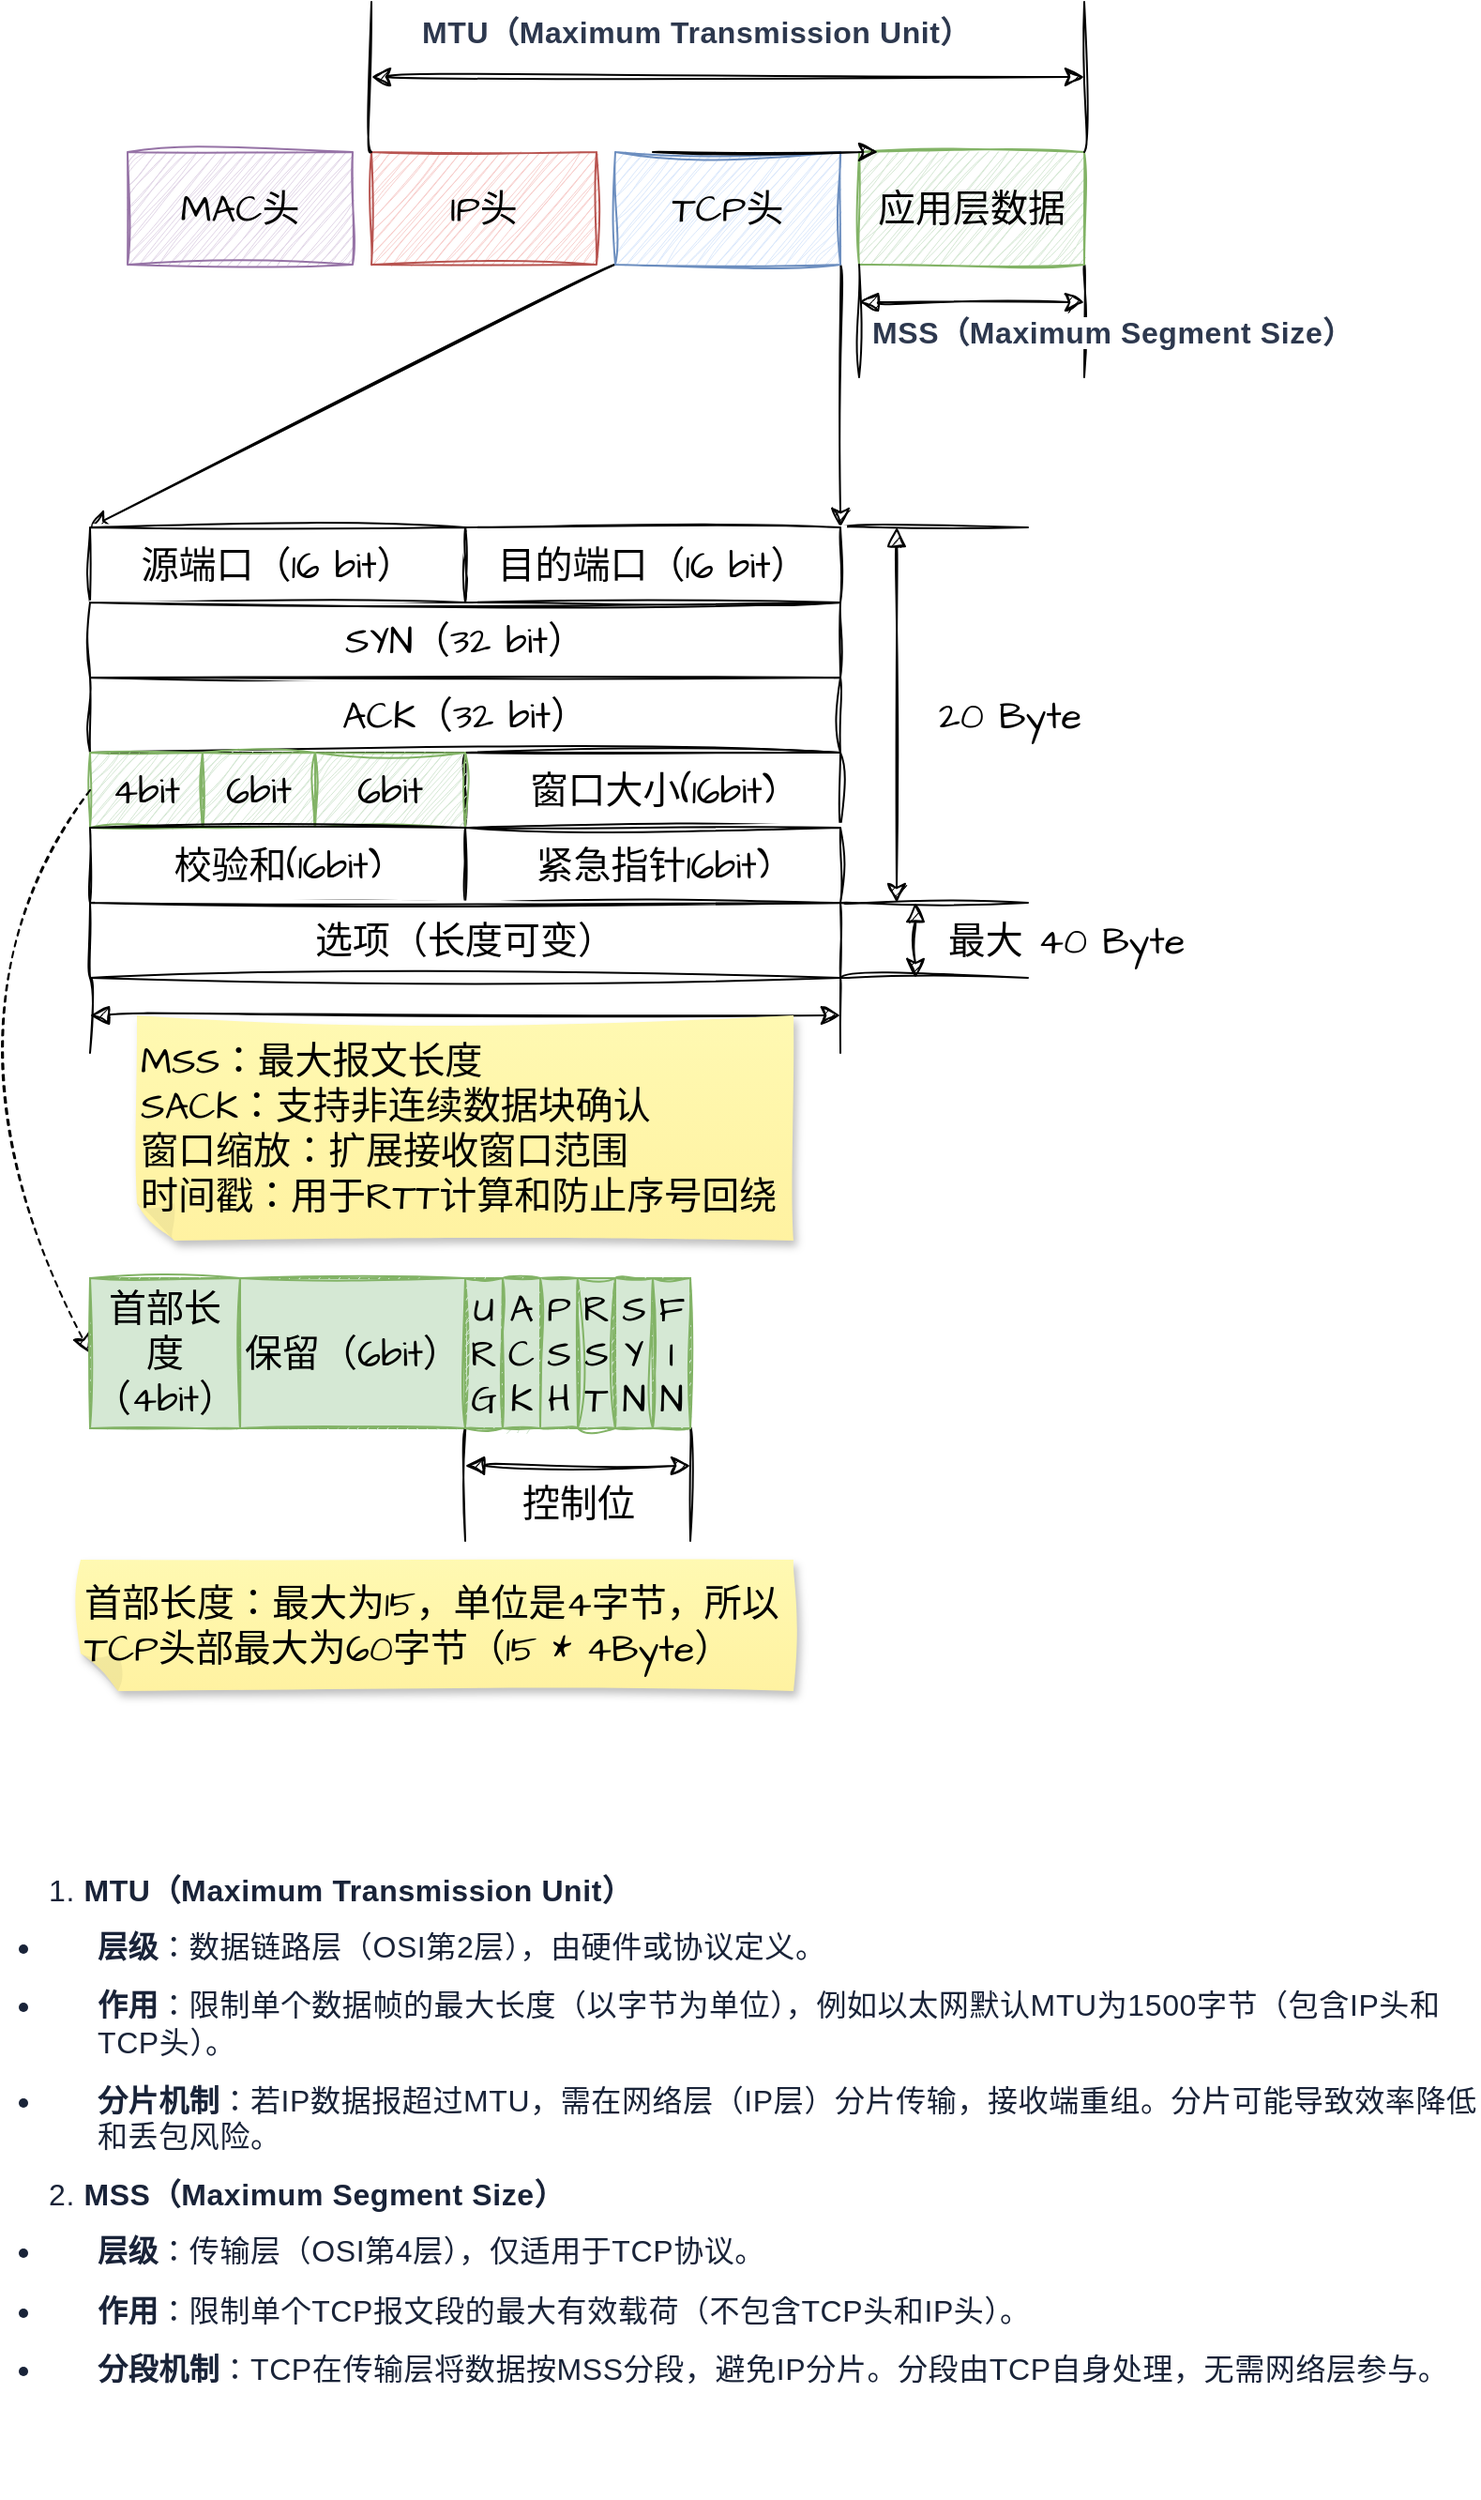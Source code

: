 <mxfile version="26.2.15" pages="3">
  <diagram name="TCP" id="4TqutR9kN0xEOKNRt9UP">
    <mxGraphModel dx="932" dy="539" grid="1" gridSize="10" guides="1" tooltips="1" connect="1" arrows="1" fold="1" page="1" pageScale="1" pageWidth="827" pageHeight="1169" math="1" shadow="0" adaptiveColors="none">
      <root>
        <mxCell id="0" />
        <mxCell id="1" parent="0" />
        <mxCell id="84evJgnpFXOQ0hdBzWu8-26" style="edgeStyle=none;curved=1;rounded=0;sketch=1;hachureGap=4;jiggle=2;curveFitting=1;orthogonalLoop=1;jettySize=auto;html=1;exitX=0;exitY=1;exitDx=0;exitDy=0;entryX=0;entryY=0;entryDx=0;entryDy=0;fontFamily=Architects Daughter;fontSource=https%3A%2F%2Ffonts.googleapis.com%2Fcss%3Ffamily%3DArchitects%2BDaughter;fontSize=12;startSize=8;endSize=8;" edge="1" parent="1" source="SN9uG7vAtp5vsoG-d6Sv-2" target="84evJgnpFXOQ0hdBzWu8-1">
          <mxGeometry relative="1" as="geometry" />
        </mxCell>
        <mxCell id="84evJgnpFXOQ0hdBzWu8-27" style="edgeStyle=none;curved=1;rounded=0;sketch=1;hachureGap=4;jiggle=2;curveFitting=1;orthogonalLoop=1;jettySize=auto;html=1;exitX=1;exitY=1;exitDx=0;exitDy=0;entryX=1;entryY=0;entryDx=0;entryDy=0;fontFamily=Architects Daughter;fontSource=https%3A%2F%2Ffonts.googleapis.com%2Fcss%3Ffamily%3DArchitects%2BDaughter;fontSize=12;startSize=8;endSize=8;" edge="1" parent="1" source="SN9uG7vAtp5vsoG-d6Sv-2" target="84evJgnpFXOQ0hdBzWu8-2">
          <mxGeometry relative="1" as="geometry" />
        </mxCell>
        <mxCell id="SN9uG7vAtp5vsoG-d6Sv-19" value="&lt;ol start=&quot;1&quot; class=&quot;qk-md-ol&quot; style=&quot;margin: 0px; padding: 0px; list-style: auto; padding-inline-start: var(--list-padding-inline-start,0); color: rgb(25, 35, 56); font-family: arial, sans-serif; font-size: 16px; font-style: normal; font-variant-ligatures: normal; font-variant-caps: normal; font-weight: 400; letter-spacing: 0.3px; orphans: 2; text-align: start; text-indent: 0px; text-transform: none; widows: 2; word-spacing: 0px; -webkit-text-stroke-width: 0px; white-space: normal; background-color: rgb(255, 255, 255); text-decoration-thickness: initial; text-decoration-style: initial; text-decoration-color: initial;&quot;&gt;&lt;li class=&quot;qk-md-li complete&quot; style=&quot;margin-top: 0px; margin-right: ; margin-bottom: 12px; margin-left: ; padding: 0px 0px 0px 6px; position: relative; list-style-position: inside; letter-spacing: 0.3px; color: var(--color-li-default); font-weight: 400; animation: auto ease 0s 1 normal none running none;&quot;&gt;&lt;strong class=&quot;qk-md-strong complete&quot; style=&quot;margin: 0px; padding: 0px; font-style: normal; font-weight: var(--base-text-weight-semibold,700); animation: auto ease 0s 1 normal none running none; opacity: 1;&quot;&gt;&lt;span class=&quot;qk-md-text complete&quot; style=&quot;margin: 0px; padding: 0px; animation: auto ease 0s 1 normal none running none; opacity: 1;&quot;&gt;MTU（Maximum Transmission Unit）&lt;/span&gt;&lt;/strong&gt;&lt;span class=&quot;qk-md-text complete&quot; style=&quot;margin: 0px; padding: 0px; animation: auto ease 0s 1 normal none running none; opacity: 1;&quot;&gt;&lt;/span&gt;&lt;ul class=&quot;qk-md-ul&quot; style=&quot;margin: 11px 0px; padding: 0px; list-style: disc; padding-inline-start: var(--list-padding-inline-start,0);&quot;&gt;&lt;li class=&quot;qk-md-li complete&quot; style=&quot;margin: 0px 0px 12px; padding: 0px 0px 0px 26px; position: relative; color: var(--color-li-default); animation: auto ease 0s 1 normal none running none;&quot;&gt;&lt;strong class=&quot;qk-md-strong complete&quot; style=&quot;margin: 0px; padding: 0px; font-style: normal; font-weight: var(--base-text-weight-semibold,700); animation: auto ease 0s 1 normal none running none; opacity: 1;&quot;&gt;&lt;span class=&quot;qk-md-text complete&quot; style=&quot;margin: 0px; padding: 0px; animation: auto ease 0s 1 normal none running none; opacity: 1;&quot;&gt;层级&lt;/span&gt;&lt;/strong&gt;&lt;span class=&quot;qk-md-text complete&quot; style=&quot;margin: 0px; padding: 0px; animation: auto ease 0s 1 normal none running none; opacity: 1;&quot;&gt;：数据链路层（OSI第2层），由硬件或协议定义。&lt;/span&gt;&lt;/li&gt;&lt;li class=&quot;qk-md-li complete&quot; style=&quot;margin: 0px 0px 12px; padding: 0px 0px 0px 26px; position: relative; color: var(--color-li-default); animation: auto ease 0s 1 normal none running none;&quot;&gt;&lt;strong class=&quot;qk-md-strong complete&quot; style=&quot;margin: 0px; padding: 0px; font-style: normal; font-weight: var(--base-text-weight-semibold,700); animation: auto ease 0s 1 normal none running none; opacity: 1;&quot;&gt;&lt;span class=&quot;qk-md-text complete&quot; style=&quot;margin: 0px; padding: 0px; animation: auto ease 0s 1 normal none running none; opacity: 1;&quot;&gt;作用&lt;/span&gt;&lt;/strong&gt;&lt;span class=&quot;qk-md-text complete&quot; style=&quot;margin: 0px; padding: 0px; animation: auto ease 0s 1 normal none running none; opacity: 1;&quot;&gt;：限制单个数据帧的最大长度（以字节为单位），例如以太网默认MTU为1500字节（包含IP头和TCP头）。&lt;/span&gt;&lt;/li&gt;&lt;li class=&quot;qk-md-li complete&quot; style=&quot;margin: 0px 0px 12px; padding: 0px 0px 0px 26px; position: relative; color: var(--color-li-default); animation: auto ease 0s 1 normal none running none;&quot;&gt;&lt;strong class=&quot;qk-md-strong complete&quot; style=&quot;margin: 0px; padding: 0px; font-style: normal; font-weight: var(--base-text-weight-semibold,700); animation: auto ease 0s 1 normal none running none; opacity: 1;&quot;&gt;&lt;span class=&quot;qk-md-text complete&quot; style=&quot;margin: 0px; padding: 0px; animation: auto ease 0s 1 normal none running none; opacity: 1;&quot;&gt;分片机制&lt;/span&gt;&lt;/strong&gt;&lt;span class=&quot;qk-md-text complete&quot; style=&quot;margin: 0px; padding: 0px; animation: auto ease 0s 1 normal none running none; opacity: 1;&quot;&gt;：若IP数据报超过MTU，需在网络层（IP层）分片传输，接收端重组。分片可能导致效率降低和丢包风险。&lt;/span&gt;&lt;/li&gt;&lt;/ul&gt;&lt;/li&gt;&lt;li class=&quot;qk-md-li complete&quot; style=&quot;margin-top: 0px; margin-right: ; margin-bottom: 12px; margin-left: ; padding: 0px 0px 0px 6px; position: relative; list-style-position: inside; letter-spacing: 0.3px; color: var(--color-li-default); font-weight: 400; animation: auto ease 0s 1 normal none running none;&quot;&gt;&lt;strong class=&quot;qk-md-strong complete&quot; style=&quot;margin: 0px; padding: 0px; font-style: normal; font-weight: var(--base-text-weight-semibold,700); animation: auto ease 0s 1 normal none running none; opacity: 1;&quot;&gt;&lt;span class=&quot;qk-md-text complete&quot; style=&quot;margin: 0px; padding: 0px; animation: auto ease 0s 1 normal none running none; opacity: 1;&quot;&gt;MSS（Maximum Segment Size）&lt;/span&gt;&lt;/strong&gt;&lt;span class=&quot;qk-md-text complete&quot; style=&quot;margin: 0px; padding: 0px; animation: auto ease 0s 1 normal none running none; opacity: 1;&quot;&gt;&lt;/span&gt;&lt;ul class=&quot;qk-md-ul&quot; style=&quot;margin: 11px 0px; padding: 0px; list-style: disc; padding-inline-start: var(--list-padding-inline-start,0);&quot;&gt;&lt;li class=&quot;qk-md-li complete&quot; style=&quot;margin: 0px 0px 12px; padding: 0px 0px 0px 26px; position: relative; color: var(--color-li-default); animation: auto ease 0s 1 normal none running none;&quot;&gt;&lt;strong class=&quot;qk-md-strong complete&quot; style=&quot;margin: 0px; padding: 0px; font-style: normal; font-weight: var(--base-text-weight-semibold,700); animation: auto ease 0s 1 normal none running none; opacity: 1;&quot;&gt;&lt;span class=&quot;qk-md-text complete&quot; style=&quot;margin: 0px; padding: 0px; animation: auto ease 0s 1 normal none running none; opacity: 1;&quot;&gt;层级&lt;/span&gt;&lt;/strong&gt;&lt;span class=&quot;qk-md-text complete&quot; style=&quot;margin: 0px; padding: 0px; animation: auto ease 0s 1 normal none running none; opacity: 1;&quot;&gt;：传输层（OSI第4层），仅适用于TCP协议。&lt;/span&gt;&lt;/li&gt;&lt;li class=&quot;qk-md-li complete&quot; style=&quot;margin: 0px 0px 12px; padding: 0px 0px 0px 26px; position: relative; color: var(--color-li-default); animation: auto ease 0s 1 normal none running none;&quot;&gt;&lt;strong class=&quot;qk-md-strong complete&quot; style=&quot;margin: 0px; padding: 0px; font-style: normal; font-weight: var(--base-text-weight-semibold,700); animation: auto ease 0s 1 normal none running none; opacity: 1;&quot;&gt;&lt;span class=&quot;qk-md-text complete&quot; style=&quot;margin: 0px; padding: 0px; animation: auto ease 0s 1 normal none running none; opacity: 1;&quot;&gt;作用&lt;/span&gt;&lt;/strong&gt;&lt;span class=&quot;qk-md-text complete&quot; style=&quot;margin: 0px; padding: 0px; animation: auto ease 0s 1 normal none running none; opacity: 1;&quot;&gt;：限制单个TCP报文段的最大有效载荷（不包含TCP头和IP头）。&lt;/span&gt;&lt;/li&gt;&lt;li class=&quot;qk-md-li complete&quot; style=&quot;margin: 0px 0px 12px; padding: 0px 0px 0px 26px; position: relative; color: var(--color-li-default); animation: auto ease 0s 1 normal none running none;&quot;&gt;&lt;strong class=&quot;qk-md-strong complete&quot; style=&quot;margin: 0px; padding: 0px; font-style: normal; font-weight: var(--base-text-weight-semibold,700); animation: auto ease 0s 1 normal none running none; opacity: 1;&quot;&gt;&lt;span class=&quot;qk-md-text complete&quot; style=&quot;margin: 0px; padding: 0px; animation: auto ease 0s 1 normal none running none; opacity: 1;&quot;&gt;分段机制&lt;/span&gt;&lt;/strong&gt;&lt;span class=&quot;qk-md-text complete&quot; style=&quot;margin: 0px; padding: 0px; animation: auto ease 0s 1 normal none running none; opacity: 1;&quot;&gt;：TCP在传输层将数据按MSS分段，避免IP分片。分段由TCP自身处理，无需网络层参与。&lt;/span&gt;&lt;/li&gt;&lt;/ul&gt;&lt;/li&gt;&lt;/ol&gt;" style="text;whiteSpace=wrap;html=1;fontFamily=Architects Daughter;fontSource=https%3A%2F%2Ffonts.googleapis.com%2Fcss%3Ffamily%3DArchitects%2BDaughter;" vertex="1" parent="1">
          <mxGeometry x="70" y="1090" width="770" height="340" as="geometry" />
        </mxCell>
        <mxCell id="84evJgnpFXOQ0hdBzWu8-23" value="" style="group" vertex="1" connectable="0" parent="1">
          <mxGeometry x="100" y="380" width="400" height="240" as="geometry" />
        </mxCell>
        <mxCell id="84evJgnpFXOQ0hdBzWu8-1" value="源端口（16 bit）" style="rounded=0;whiteSpace=wrap;html=1;sketch=1;hachureGap=4;jiggle=2;curveFitting=1;fontFamily=Architects Daughter;fontSource=https%3A%2F%2Ffonts.googleapis.com%2Fcss%3Ffamily%3DArchitects%2BDaughter;fontSize=20;" vertex="1" parent="84evJgnpFXOQ0hdBzWu8-23">
          <mxGeometry width="200" height="40" as="geometry" />
        </mxCell>
        <mxCell id="84evJgnpFXOQ0hdBzWu8-43" style="edgeStyle=none;curved=1;rounded=0;sketch=1;hachureGap=4;jiggle=2;curveFitting=1;orthogonalLoop=1;jettySize=auto;html=1;exitX=1;exitY=0;exitDx=0;exitDy=0;fontFamily=Architects Daughter;fontSource=https%3A%2F%2Ffonts.googleapis.com%2Fcss%3Ffamily%3DArchitects%2BDaughter;fontSize=12;startSize=8;endSize=8;endArrow=none;startFill=0;" edge="1" parent="84evJgnpFXOQ0hdBzWu8-23" source="84evJgnpFXOQ0hdBzWu8-2">
          <mxGeometry relative="1" as="geometry">
            <mxPoint x="500" as="targetPoint" />
          </mxGeometry>
        </mxCell>
        <mxCell id="84evJgnpFXOQ0hdBzWu8-2" value="目的端口（16 bit）" style="rounded=0;whiteSpace=wrap;html=1;sketch=1;hachureGap=4;jiggle=2;curveFitting=1;fontFamily=Architects Daughter;fontSource=https%3A%2F%2Ffonts.googleapis.com%2Fcss%3Ffamily%3DArchitects%2BDaughter;fontSize=20;" vertex="1" parent="84evJgnpFXOQ0hdBzWu8-23">
          <mxGeometry x="200" width="200" height="40" as="geometry" />
        </mxCell>
        <mxCell id="84evJgnpFXOQ0hdBzWu8-3" value="SYN（32 bit）" style="rounded=0;whiteSpace=wrap;html=1;sketch=1;hachureGap=4;jiggle=2;curveFitting=1;fontFamily=Architects Daughter;fontSource=https%3A%2F%2Ffonts.googleapis.com%2Fcss%3Ffamily%3DArchitects%2BDaughter;fontSize=20;" vertex="1" parent="84evJgnpFXOQ0hdBzWu8-23">
          <mxGeometry y="40" width="400" height="40" as="geometry" />
        </mxCell>
        <mxCell id="84evJgnpFXOQ0hdBzWu8-4" value="ACK（32 bit）" style="rounded=0;whiteSpace=wrap;html=1;sketch=1;hachureGap=4;jiggle=2;curveFitting=1;fontFamily=Architects Daughter;fontSource=https%3A%2F%2Ffonts.googleapis.com%2Fcss%3Ffamily%3DArchitects%2BDaughter;fontSize=20;" vertex="1" parent="84evJgnpFXOQ0hdBzWu8-23">
          <mxGeometry y="80" width="400" height="40" as="geometry" />
        </mxCell>
        <mxCell id="84evJgnpFXOQ0hdBzWu8-5" value="4bit" style="rounded=0;whiteSpace=wrap;html=1;sketch=1;hachureGap=4;jiggle=2;curveFitting=1;fontFamily=Architects Daughter;fontSource=https%3A%2F%2Ffonts.googleapis.com%2Fcss%3Ffamily%3DArchitects%2BDaughter;fontSize=20;fillColor=#d5e8d4;strokeColor=#82b366;" vertex="1" parent="84evJgnpFXOQ0hdBzWu8-23">
          <mxGeometry y="120" width="60" height="40" as="geometry" />
        </mxCell>
        <mxCell id="84evJgnpFXOQ0hdBzWu8-6" value="6bit" style="rounded=0;whiteSpace=wrap;html=1;sketch=1;hachureGap=4;jiggle=2;curveFitting=1;fontFamily=Architects Daughter;fontSource=https%3A%2F%2Ffonts.googleapis.com%2Fcss%3Ffamily%3DArchitects%2BDaughter;fontSize=20;fillColor=#d5e8d4;strokeColor=#82b366;" vertex="1" parent="84evJgnpFXOQ0hdBzWu8-23">
          <mxGeometry x="60" y="120" width="60" height="40" as="geometry" />
        </mxCell>
        <mxCell id="84evJgnpFXOQ0hdBzWu8-7" value="窗口大小(16bit)" style="rounded=0;whiteSpace=wrap;html=1;sketch=1;hachureGap=4;jiggle=2;curveFitting=1;fontFamily=Architects Daughter;fontSource=https%3A%2F%2Ffonts.googleapis.com%2Fcss%3Ffamily%3DArchitects%2BDaughter;fontSize=20;" vertex="1" parent="84evJgnpFXOQ0hdBzWu8-23">
          <mxGeometry x="200" y="120" width="200" height="40" as="geometry" />
        </mxCell>
        <mxCell id="84evJgnpFXOQ0hdBzWu8-8" value="6bit" style="rounded=0;whiteSpace=wrap;html=1;sketch=1;hachureGap=4;jiggle=2;curveFitting=1;fontFamily=Architects Daughter;fontSource=https%3A%2F%2Ffonts.googleapis.com%2Fcss%3Ffamily%3DArchitects%2BDaughter;fontSize=20;fillColor=#d5e8d4;strokeColor=#82b366;" vertex="1" parent="84evJgnpFXOQ0hdBzWu8-23">
          <mxGeometry x="120" y="120" width="80" height="40" as="geometry" />
        </mxCell>
        <mxCell id="84evJgnpFXOQ0hdBzWu8-9" value="校验和(16bit)" style="rounded=0;whiteSpace=wrap;html=1;sketch=1;hachureGap=4;jiggle=2;curveFitting=1;fontFamily=Architects Daughter;fontSource=https%3A%2F%2Ffonts.googleapis.com%2Fcss%3Ffamily%3DArchitects%2BDaughter;fontSize=20;" vertex="1" parent="84evJgnpFXOQ0hdBzWu8-23">
          <mxGeometry y="160" width="200" height="40" as="geometry" />
        </mxCell>
        <mxCell id="84evJgnpFXOQ0hdBzWu8-10" value="紧急指针16bit)" style="rounded=0;whiteSpace=wrap;html=1;sketch=1;hachureGap=4;jiggle=2;curveFitting=1;fontFamily=Architects Daughter;fontSource=https%3A%2F%2Ffonts.googleapis.com%2Fcss%3Ffamily%3DArchitects%2BDaughter;fontSize=20;" vertex="1" parent="84evJgnpFXOQ0hdBzWu8-23">
          <mxGeometry x="200" y="160" width="200" height="40" as="geometry" />
        </mxCell>
        <mxCell id="84evJgnpFXOQ0hdBzWu8-44" style="edgeStyle=none;curved=1;rounded=0;sketch=1;hachureGap=4;jiggle=2;curveFitting=1;orthogonalLoop=1;jettySize=auto;html=1;exitX=1;exitY=0;exitDx=0;exitDy=0;fontFamily=Architects Daughter;fontSource=https%3A%2F%2Ffonts.googleapis.com%2Fcss%3Ffamily%3DArchitects%2BDaughter;fontSize=12;startSize=8;endSize=8;endArrow=none;startFill=0;" edge="1" parent="84evJgnpFXOQ0hdBzWu8-23" source="84evJgnpFXOQ0hdBzWu8-11">
          <mxGeometry relative="1" as="geometry">
            <mxPoint x="500" y="200" as="targetPoint" />
          </mxGeometry>
        </mxCell>
        <mxCell id="84evJgnpFXOQ0hdBzWu8-47" style="edgeStyle=none;curved=1;rounded=0;sketch=1;hachureGap=4;jiggle=2;curveFitting=1;orthogonalLoop=1;jettySize=auto;html=1;exitX=1;exitY=1;exitDx=0;exitDy=0;fontFamily=Architects Daughter;fontSource=https%3A%2F%2Ffonts.googleapis.com%2Fcss%3Ffamily%3DArchitects%2BDaughter;fontSize=12;startSize=8;endSize=8;endArrow=none;startFill=0;" edge="1" parent="84evJgnpFXOQ0hdBzWu8-23" source="84evJgnpFXOQ0hdBzWu8-11">
          <mxGeometry relative="1" as="geometry">
            <mxPoint x="500" y="240" as="targetPoint" />
          </mxGeometry>
        </mxCell>
        <mxCell id="84evJgnpFXOQ0hdBzWu8-53" style="edgeStyle=none;curved=1;rounded=0;sketch=1;hachureGap=4;jiggle=2;curveFitting=1;orthogonalLoop=1;jettySize=auto;html=1;exitX=0;exitY=1;exitDx=0;exitDy=0;fontFamily=Architects Daughter;fontSource=https%3A%2F%2Ffonts.googleapis.com%2Fcss%3Ffamily%3DArchitects%2BDaughter;fontSize=12;startSize=8;endSize=8;endArrow=none;startFill=0;" edge="1" parent="84evJgnpFXOQ0hdBzWu8-23" source="84evJgnpFXOQ0hdBzWu8-11">
          <mxGeometry relative="1" as="geometry">
            <mxPoint y="280" as="targetPoint" />
          </mxGeometry>
        </mxCell>
        <mxCell id="84evJgnpFXOQ0hdBzWu8-54" style="edgeStyle=none;curved=1;rounded=0;sketch=1;hachureGap=4;jiggle=2;curveFitting=1;orthogonalLoop=1;jettySize=auto;html=1;exitX=1;exitY=1;exitDx=0;exitDy=0;fontFamily=Architects Daughter;fontSource=https%3A%2F%2Ffonts.googleapis.com%2Fcss%3Ffamily%3DArchitects%2BDaughter;fontSize=12;startSize=8;endSize=8;endArrow=none;startFill=0;" edge="1" parent="84evJgnpFXOQ0hdBzWu8-23" source="84evJgnpFXOQ0hdBzWu8-11">
          <mxGeometry relative="1" as="geometry">
            <mxPoint x="400" y="280" as="targetPoint" />
          </mxGeometry>
        </mxCell>
        <mxCell id="84evJgnpFXOQ0hdBzWu8-11" value="选项（长度可变）" style="rounded=0;whiteSpace=wrap;html=1;sketch=1;hachureGap=4;jiggle=2;curveFitting=1;fontFamily=Architects Daughter;fontSource=https%3A%2F%2Ffonts.googleapis.com%2Fcss%3Ffamily%3DArchitects%2BDaughter;fontSize=20;" vertex="1" parent="84evJgnpFXOQ0hdBzWu8-23">
          <mxGeometry y="200" width="400" height="40" as="geometry" />
        </mxCell>
        <mxCell id="84evJgnpFXOQ0hdBzWu8-38" value="" style="group" vertex="1" connectable="0" parent="1">
          <mxGeometry x="120" y="100" width="685" height="200" as="geometry" />
        </mxCell>
        <mxCell id="84evJgnpFXOQ0hdBzWu8-29" style="edgeStyle=none;curved=1;rounded=0;sketch=1;hachureGap=4;jiggle=2;curveFitting=1;orthogonalLoop=1;jettySize=auto;html=1;exitX=1;exitY=1;exitDx=0;exitDy=0;fontFamily=Architects Daughter;fontSource=https%3A%2F%2Ffonts.googleapis.com%2Fcss%3Ffamily%3DArchitects%2BDaughter;fontSize=12;startSize=8;endSize=8;endArrow=none;startFill=0;" edge="1" parent="84evJgnpFXOQ0hdBzWu8-38" source="SN9uG7vAtp5vsoG-d6Sv-1">
          <mxGeometry relative="1" as="geometry">
            <mxPoint x="510" y="200" as="targetPoint" />
          </mxGeometry>
        </mxCell>
        <mxCell id="SN9uG7vAtp5vsoG-d6Sv-1" value="应用层数据" style="whiteSpace=wrap;html=1;hachureGap=4;fontFamily=Architects Daughter;fontSource=https%3A%2F%2Ffonts.googleapis.com%2Fcss%3Ffamily%3DArchitects%2BDaughter;fillColor=#d5e8d4;strokeColor=#82b366;fontSize=20;sketch=1;curveFitting=1;jiggle=2;" vertex="1" parent="84evJgnpFXOQ0hdBzWu8-38">
          <mxGeometry x="390" y="80" width="120" height="60" as="geometry" />
        </mxCell>
        <mxCell id="SN9uG7vAtp5vsoG-d6Sv-2" value="TCP头" style="whiteSpace=wrap;html=1;hachureGap=4;fontFamily=Architects Daughter;fontSource=https%3A%2F%2Ffonts.googleapis.com%2Fcss%3Ffamily%3DArchitects%2BDaughter;fontSize=20;fillColor=#dae8fc;strokeColor=#6c8ebf;sketch=1;curveFitting=1;jiggle=2;" vertex="1" parent="84evJgnpFXOQ0hdBzWu8-38">
          <mxGeometry x="260" y="80" width="120" height="60" as="geometry" />
        </mxCell>
        <mxCell id="SN9uG7vAtp5vsoG-d6Sv-3" value="IP头" style="whiteSpace=wrap;html=1;hachureGap=4;fontFamily=Architects Daughter;fontSource=https%3A%2F%2Ffonts.googleapis.com%2Fcss%3Ffamily%3DArchitects%2BDaughter;fillColor=#f8cecc;strokeColor=#b85450;fontSize=20;sketch=1;curveFitting=1;jiggle=2;" vertex="1" parent="84evJgnpFXOQ0hdBzWu8-38">
          <mxGeometry x="130" y="80" width="120" height="60" as="geometry" />
        </mxCell>
        <mxCell id="SN9uG7vAtp5vsoG-d6Sv-4" value="&lt;strong class=&quot;qk-md-strong complete&quot; style=&quot;margin: 0px; padding: 0px; font-style: normal; font-weight: var(--base-text-weight-semibold,700); animation: auto ease 0s 1 normal none running none; opacity: 1; color: rgb(45, 56, 78); font-family: arial, sans-serif; font-size: 16px; font-variant-ligatures: normal; font-variant-caps: normal; letter-spacing: 0.3px; orphans: 2; text-align: left; text-indent: 0px; text-transform: none; widows: 2; word-spacing: 0px; -webkit-text-stroke-width: 0px; white-space: normal; background-color: rgb(255, 255, 255); text-decoration-thickness: initial; text-decoration-style: initial; text-decoration-color: initial;&quot;&gt;&lt;span class=&quot;qk-md-text complete&quot; style=&quot;margin: 0px; padding: 0px; animation: auto ease 0s 1 normal none running none; opacity: 1;&quot;&gt;MTU（Maximum Transmission Unit）&lt;/span&gt;&lt;/strong&gt;" style="text;whiteSpace=wrap;html=1;fontFamily=Architects Daughter;fontSource=https%3A%2F%2Ffonts.googleapis.com%2Fcss%3Ffamily%3DArchitects%2BDaughter;sketch=1;curveFitting=1;jiggle=2;" vertex="1" parent="84evJgnpFXOQ0hdBzWu8-38">
          <mxGeometry x="155" width="330" height="40" as="geometry" />
        </mxCell>
        <mxCell id="SN9uG7vAtp5vsoG-d6Sv-5" value="MAC头" style="whiteSpace=wrap;html=1;hachureGap=4;fontFamily=Architects Daughter;fontSource=https%3A%2F%2Ffonts.googleapis.com%2Fcss%3Ffamily%3DArchitects%2BDaughter;fillColor=#e1d5e7;strokeColor=#9673a6;fontSize=20;sketch=1;curveFitting=1;jiggle=2;" vertex="1" parent="84evJgnpFXOQ0hdBzWu8-38">
          <mxGeometry y="80" width="120" height="60" as="geometry" />
        </mxCell>
        <mxCell id="SN9uG7vAtp5vsoG-d6Sv-6" value="" style="edgeStyle=none;orthogonalLoop=1;jettySize=auto;html=1;rounded=0;hachureGap=4;fontFamily=Architects Daughter;fontSource=https%3A%2F%2Ffonts.googleapis.com%2Fcss%3Ffamily%3DArchitects%2BDaughter;fontSize=12;startSize=8;endSize=8;curved=1;startArrow=classic;startFill=1;sketch=1;curveFitting=1;jiggle=2;" edge="1" parent="84evJgnpFXOQ0hdBzWu8-38">
          <mxGeometry width="120" relative="1" as="geometry">
            <mxPoint x="130" y="40" as="sourcePoint" />
            <mxPoint x="510" y="40" as="targetPoint" />
            <Array as="points" />
          </mxGeometry>
        </mxCell>
        <mxCell id="SN9uG7vAtp5vsoG-d6Sv-9" value="" style="edgeStyle=none;orthogonalLoop=1;jettySize=auto;html=1;rounded=0;hachureGap=4;fontFamily=Architects Daughter;fontSource=https%3A%2F%2Ffonts.googleapis.com%2Fcss%3Ffamily%3DArchitects%2BDaughter;fontSize=12;startSize=8;endSize=8;curved=1;endArrow=none;startFill=0;sketch=1;curveFitting=1;jiggle=2;" edge="1" parent="84evJgnpFXOQ0hdBzWu8-38">
          <mxGeometry width="120" relative="1" as="geometry">
            <mxPoint x="130" y="80" as="sourcePoint" />
            <mxPoint x="130" as="targetPoint" />
            <Array as="points" />
          </mxGeometry>
        </mxCell>
        <mxCell id="SN9uG7vAtp5vsoG-d6Sv-10" value="" style="edgeStyle=none;orthogonalLoop=1;jettySize=auto;html=1;rounded=0;hachureGap=4;fontFamily=Architects Daughter;fontSource=https%3A%2F%2Ffonts.googleapis.com%2Fcss%3Ffamily%3DArchitects%2BDaughter;fontSize=12;startSize=8;endSize=8;curved=1;endArrow=none;startFill=0;sketch=1;curveFitting=1;jiggle=2;" edge="1" parent="84evJgnpFXOQ0hdBzWu8-38">
          <mxGeometry width="120" relative="1" as="geometry">
            <mxPoint x="510" y="80" as="sourcePoint" />
            <mxPoint x="510" as="targetPoint" />
            <Array as="points" />
          </mxGeometry>
        </mxCell>
        <mxCell id="SN9uG7vAtp5vsoG-d6Sv-13" value="" style="edgeStyle=none;orthogonalLoop=1;jettySize=auto;html=1;rounded=0;hachureGap=4;fontFamily=Architects Daughter;fontSource=https%3A%2F%2Ffonts.googleapis.com%2Fcss%3Ffamily%3DArchitects%2BDaughter;fontSize=12;startSize=8;endSize=8;curved=1;endArrow=none;startFill=0;sketch=1;curveFitting=1;jiggle=2;" edge="1" parent="84evJgnpFXOQ0hdBzWu8-38">
          <mxGeometry width="120" relative="1" as="geometry">
            <mxPoint x="390" y="200" as="sourcePoint" />
            <mxPoint x="390" y="140" as="targetPoint" />
            <Array as="points">
              <mxPoint x="390" y="170" />
            </Array>
          </mxGeometry>
        </mxCell>
        <mxCell id="SN9uG7vAtp5vsoG-d6Sv-16" value="&lt;strong class=&quot;qk-md-strong complete&quot; style=&quot;margin: 0px; padding: 0px; font-style: normal; font-weight: var(--base-text-weight-semibold,700); animation: auto ease 0s 1 normal none running none; opacity: 1; color: rgb(45, 56, 78); font-family: arial, sans-serif; font-size: 16px; font-variant-ligatures: normal; font-variant-caps: normal; letter-spacing: 0.3px; orphans: 2; text-align: left; text-indent: 0px; text-transform: none; widows: 2; word-spacing: 0px; -webkit-text-stroke-width: 0px; white-space: normal; background-color: rgb(255, 255, 255); text-decoration-thickness: initial; text-decoration-style: initial; text-decoration-color: initial;&quot;&gt;&lt;span class=&quot;qk-md-text complete&quot; style=&quot;margin: 0px; padding: 0px; animation: auto ease 0s 1 normal none running none; opacity: 1;&quot;&gt;MSS（Maximum Segment Size）&lt;/span&gt;&lt;/strong&gt;" style="text;whiteSpace=wrap;html=1;fontFamily=Architects Daughter;fontSource=https%3A%2F%2Ffonts.googleapis.com%2Fcss%3Ffamily%3DArchitects%2BDaughter;" vertex="1" parent="84evJgnpFXOQ0hdBzWu8-38">
          <mxGeometry x="395" y="160" width="290" height="40" as="geometry" />
        </mxCell>
        <mxCell id="84evJgnpFXOQ0hdBzWu8-31" value="" style="edgeStyle=none;orthogonalLoop=1;jettySize=auto;html=1;rounded=0;sketch=1;hachureGap=4;jiggle=2;curveFitting=1;fontFamily=Architects Daughter;fontSource=https%3A%2F%2Ffonts.googleapis.com%2Fcss%3Ffamily%3DArchitects%2BDaughter;fontSize=12;startSize=8;endSize=8;curved=1;" edge="1" parent="84evJgnpFXOQ0hdBzWu8-38">
          <mxGeometry width="120" relative="1" as="geometry">
            <mxPoint x="280" y="80" as="sourcePoint" />
            <mxPoint x="400" y="80" as="targetPoint" />
            <Array as="points" />
          </mxGeometry>
        </mxCell>
        <mxCell id="84evJgnpFXOQ0hdBzWu8-32" value="" style="edgeStyle=none;orthogonalLoop=1;jettySize=auto;html=1;rounded=0;sketch=1;hachureGap=4;jiggle=2;curveFitting=1;fontFamily=Architects Daughter;fontSource=https%3A%2F%2Ffonts.googleapis.com%2Fcss%3Ffamily%3DArchitects%2BDaughter;fontSize=12;startSize=8;endSize=8;curved=1;startArrow=block;startFill=1;" edge="1" parent="84evJgnpFXOQ0hdBzWu8-38">
          <mxGeometry width="120" relative="1" as="geometry">
            <mxPoint x="390" y="160" as="sourcePoint" />
            <mxPoint x="510" y="160" as="targetPoint" />
            <Array as="points" />
          </mxGeometry>
        </mxCell>
        <mxCell id="84evJgnpFXOQ0hdBzWu8-45" value="" style="edgeStyle=none;orthogonalLoop=1;jettySize=auto;html=1;rounded=0;sketch=1;hachureGap=4;jiggle=2;curveFitting=1;fontFamily=Architects Daughter;fontSource=https%3A%2F%2Ffonts.googleapis.com%2Fcss%3Ffamily%3DArchitects%2BDaughter;fontSize=12;startSize=8;endSize=8;curved=1;startArrow=block;startFill=1;" edge="1" parent="1">
          <mxGeometry width="120" relative="1" as="geometry">
            <mxPoint x="530" y="380" as="sourcePoint" />
            <mxPoint x="530" y="580" as="targetPoint" />
            <Array as="points" />
          </mxGeometry>
        </mxCell>
        <mxCell id="84evJgnpFXOQ0hdBzWu8-46" value="20 Byte" style="text;html=1;align=center;verticalAlign=middle;resizable=0;points=[];autosize=1;strokeColor=none;fillColor=none;fontSize=20;fontFamily=Architects Daughter;fontSource=https%3A%2F%2Ffonts.googleapis.com%2Fcss%3Ffamily%3DArchitects%2BDaughter;" vertex="1" parent="1">
          <mxGeometry x="540" y="460" width="100" height="40" as="geometry" />
        </mxCell>
        <mxCell id="84evJgnpFXOQ0hdBzWu8-48" value="" style="edgeStyle=none;orthogonalLoop=1;jettySize=auto;html=1;rounded=0;sketch=1;hachureGap=4;jiggle=2;curveFitting=1;fontFamily=Architects Daughter;fontSource=https%3A%2F%2Ffonts.googleapis.com%2Fcss%3Ffamily%3DArchitects%2BDaughter;fontSize=12;startSize=8;endSize=8;curved=1;startArrow=block;startFill=1;" edge="1" parent="1">
          <mxGeometry width="120" relative="1" as="geometry">
            <mxPoint x="540" y="580" as="sourcePoint" />
            <mxPoint x="540" y="620" as="targetPoint" />
            <Array as="points" />
          </mxGeometry>
        </mxCell>
        <mxCell id="84evJgnpFXOQ0hdBzWu8-49" value="最大 40 Byte" style="text;html=1;align=center;verticalAlign=middle;resizable=0;points=[];autosize=1;strokeColor=none;fillColor=none;fontSize=20;fontFamily=Architects Daughter;fontSource=https%3A%2F%2Ffonts.googleapis.com%2Fcss%3Ffamily%3DArchitects%2BDaughter;" vertex="1" parent="1">
          <mxGeometry x="545" y="580" width="150" height="40" as="geometry" />
        </mxCell>
        <mxCell id="84evJgnpFXOQ0hdBzWu8-50" style="edgeStyle=none;curved=1;rounded=0;sketch=1;hachureGap=4;jiggle=2;curveFitting=1;orthogonalLoop=1;jettySize=auto;html=1;exitX=0;exitY=0.5;exitDx=0;exitDy=0;fontFamily=Architects Daughter;fontSource=https%3A%2F%2Ffonts.googleapis.com%2Fcss%3Ffamily%3DArchitects%2BDaughter;fontSize=12;startSize=8;endSize=8;entryX=0;entryY=0.5;entryDx=0;entryDy=0;dashed=1;" edge="1" parent="1" source="84evJgnpFXOQ0hdBzWu8-5" target="84evJgnpFXOQ0hdBzWu8-35">
          <mxGeometry relative="1" as="geometry">
            <mxPoint x="90" y="650" as="targetPoint" />
            <Array as="points">
              <mxPoint x="10" y="640" />
            </Array>
          </mxGeometry>
        </mxCell>
        <mxCell id="84evJgnpFXOQ0hdBzWu8-51" value="首部长度：最大为15，单位是4字节，所以TCP头部最大为60字节（15 * 4Byte）" style="shape=note;whiteSpace=wrap;html=1;backgroundOutline=1;fontColor=#000000;darkOpacity=0.05;fillColor=#FFF9B2;strokeColor=none;fillStyle=solid;direction=west;gradientDirection=north;gradientColor=#FFF2A1;shadow=1;size=20;pointerEvents=1;sketch=1;hachureGap=4;jiggle=2;curveFitting=1;fontFamily=Architects Daughter;fontSource=https%3A%2F%2Ffonts.googleapis.com%2Fcss%3Ffamily%3DArchitects%2BDaughter;align=left;fontSize=20;" vertex="1" parent="1">
          <mxGeometry x="95" y="930" width="380" height="70" as="geometry" />
        </mxCell>
        <mxCell id="84evJgnpFXOQ0hdBzWu8-52" value="" style="group" vertex="1" connectable="0" parent="1">
          <mxGeometry x="100" y="780" width="320" height="140" as="geometry" />
        </mxCell>
        <mxCell id="84evJgnpFXOQ0hdBzWu8-37" value="" style="group;fillColor=#d5e8d4;strokeColor=#82b366;" vertex="1" connectable="0" parent="84evJgnpFXOQ0hdBzWu8-52">
          <mxGeometry width="320" height="80" as="geometry" />
        </mxCell>
        <mxCell id="84evJgnpFXOQ0hdBzWu8-35" value="首部长度（4bit）" style="rounded=0;whiteSpace=wrap;html=1;sketch=1;hachureGap=4;jiggle=2;curveFitting=1;fontFamily=Architects Daughter;fontSource=https%3A%2F%2Ffonts.googleapis.com%2Fcss%3Ffamily%3DArchitects%2BDaughter;fontSize=20;fillColor=#d5e8d4;strokeColor=#82b366;" vertex="1" parent="84evJgnpFXOQ0hdBzWu8-37">
          <mxGeometry width="80" height="80" as="geometry" />
        </mxCell>
        <mxCell id="84evJgnpFXOQ0hdBzWu8-36" value="" style="group;fillColor=#d5e8d4;strokeColor=#82b366;" vertex="1" connectable="0" parent="84evJgnpFXOQ0hdBzWu8-37">
          <mxGeometry x="80" width="240" height="80" as="geometry" />
        </mxCell>
        <mxCell id="84evJgnpFXOQ0hdBzWu8-21" value="" style="group;fillColor=#d5e8d4;strokeColor=#82b366;container=0;" vertex="1" connectable="0" parent="84evJgnpFXOQ0hdBzWu8-36">
          <mxGeometry x="120" width="120" height="80" as="geometry" />
        </mxCell>
        <mxCell id="84evJgnpFXOQ0hdBzWu8-34" value="保留（6bit）" style="rounded=0;whiteSpace=wrap;html=1;sketch=1;hachureGap=4;jiggle=2;curveFitting=1;fontFamily=Architects Daughter;fontSource=https%3A%2F%2Ffonts.googleapis.com%2Fcss%3Ffamily%3DArchitects%2BDaughter;fontSize=20;fillColor=#d5e8d4;strokeColor=#82b366;" vertex="1" parent="84evJgnpFXOQ0hdBzWu8-36">
          <mxGeometry width="120" height="80" as="geometry" />
        </mxCell>
        <mxCell id="84evJgnpFXOQ0hdBzWu8-14" value="" style="group;fillColor=#d5e8d4;strokeColor=#82b366;" vertex="1" connectable="0" parent="84evJgnpFXOQ0hdBzWu8-36">
          <mxGeometry x="200" width="40" height="80" as="geometry" />
        </mxCell>
        <mxCell id="84evJgnpFXOQ0hdBzWu8-12" value="S&lt;div&gt;Y&lt;/div&gt;&lt;div&gt;N&lt;/div&gt;" style="rounded=0;whiteSpace=wrap;html=1;sketch=1;hachureGap=4;jiggle=2;curveFitting=1;fontFamily=Architects Daughter;fontSource=https%3A%2F%2Ffonts.googleapis.com%2Fcss%3Ffamily%3DArchitects%2BDaughter;fontSize=20;fillColor=#d5e8d4;strokeColor=#82b366;" vertex="1" parent="84evJgnpFXOQ0hdBzWu8-14">
          <mxGeometry width="20" height="80" as="geometry" />
        </mxCell>
        <mxCell id="84evJgnpFXOQ0hdBzWu8-40" style="edgeStyle=none;curved=1;rounded=0;sketch=1;hachureGap=4;jiggle=2;curveFitting=1;orthogonalLoop=1;jettySize=auto;html=1;exitX=1;exitY=1;exitDx=0;exitDy=0;fontFamily=Architects Daughter;fontSource=https%3A%2F%2Ffonts.googleapis.com%2Fcss%3Ffamily%3DArchitects%2BDaughter;fontSize=12;startSize=8;endSize=8;endArrow=none;startFill=0;" edge="1" parent="84evJgnpFXOQ0hdBzWu8-14" source="84evJgnpFXOQ0hdBzWu8-13">
          <mxGeometry relative="1" as="geometry">
            <mxPoint x="40" y="140" as="targetPoint" />
          </mxGeometry>
        </mxCell>
        <mxCell id="84evJgnpFXOQ0hdBzWu8-13" value="F&lt;div&gt;I&lt;/div&gt;&lt;div&gt;N&lt;/div&gt;" style="rounded=0;whiteSpace=wrap;html=1;sketch=1;hachureGap=4;jiggle=2;curveFitting=1;fontFamily=Architects Daughter;fontSource=https%3A%2F%2Ffonts.googleapis.com%2Fcss%3Ffamily%3DArchitects%2BDaughter;fontSize=20;fillColor=#d5e8d4;strokeColor=#82b366;" vertex="1" parent="84evJgnpFXOQ0hdBzWu8-14">
          <mxGeometry x="20" width="20" height="80" as="geometry" />
        </mxCell>
        <mxCell id="84evJgnpFXOQ0hdBzWu8-17" value="R&lt;div&gt;S&lt;div&gt;T&lt;/div&gt;&lt;/div&gt;" style="rounded=0;whiteSpace=wrap;html=1;sketch=1;hachureGap=4;jiggle=2;curveFitting=1;fontFamily=Architects Daughter;fontSource=https%3A%2F%2Ffonts.googleapis.com%2Fcss%3Ffamily%3DArchitects%2BDaughter;fontSize=20;fillColor=#d5e8d4;strokeColor=#82b366;" vertex="1" parent="84evJgnpFXOQ0hdBzWu8-36">
          <mxGeometry x="180" width="20" height="80" as="geometry" />
        </mxCell>
        <mxCell id="84evJgnpFXOQ0hdBzWu8-18" value="P&lt;div&gt;S&lt;/div&gt;&lt;div&gt;H&lt;/div&gt;" style="rounded=0;whiteSpace=wrap;html=1;sketch=1;hachureGap=4;jiggle=2;curveFitting=1;fontFamily=Architects Daughter;fontSource=https%3A%2F%2Ffonts.googleapis.com%2Fcss%3Ffamily%3DArchitects%2BDaughter;fontSize=20;fillColor=#d5e8d4;strokeColor=#82b366;" vertex="1" parent="84evJgnpFXOQ0hdBzWu8-36">
          <mxGeometry x="160" width="20" height="80" as="geometry" />
        </mxCell>
        <mxCell id="84evJgnpFXOQ0hdBzWu8-19" value="A&lt;div&gt;C&lt;/div&gt;&lt;div&gt;K&lt;/div&gt;" style="rounded=0;whiteSpace=wrap;html=1;sketch=1;hachureGap=4;jiggle=2;curveFitting=1;fontFamily=Architects Daughter;fontSource=https%3A%2F%2Ffonts.googleapis.com%2Fcss%3Ffamily%3DArchitects%2BDaughter;fontSize=20;fillColor=#d5e8d4;strokeColor=#82b366;" vertex="1" parent="84evJgnpFXOQ0hdBzWu8-36">
          <mxGeometry x="140" width="20" height="80" as="geometry" />
        </mxCell>
        <mxCell id="84evJgnpFXOQ0hdBzWu8-39" style="edgeStyle=none;curved=1;rounded=0;sketch=1;hachureGap=4;jiggle=2;curveFitting=1;orthogonalLoop=1;jettySize=auto;html=1;exitX=0;exitY=1;exitDx=0;exitDy=0;fontFamily=Architects Daughter;fontSource=https%3A%2F%2Ffonts.googleapis.com%2Fcss%3Ffamily%3DArchitects%2BDaughter;fontSize=12;startSize=8;endSize=8;endArrow=none;startFill=0;" edge="1" parent="84evJgnpFXOQ0hdBzWu8-36" source="84evJgnpFXOQ0hdBzWu8-20">
          <mxGeometry relative="1" as="geometry">
            <mxPoint x="120" y="140" as="targetPoint" />
          </mxGeometry>
        </mxCell>
        <mxCell id="84evJgnpFXOQ0hdBzWu8-20" value="U&lt;div&gt;R&lt;/div&gt;&lt;div&gt;G&lt;/div&gt;" style="rounded=0;whiteSpace=wrap;html=1;sketch=1;hachureGap=4;jiggle=2;curveFitting=1;fontFamily=Architects Daughter;fontSource=https%3A%2F%2Ffonts.googleapis.com%2Fcss%3Ffamily%3DArchitects%2BDaughter;fontSize=20;fillColor=#d5e8d4;strokeColor=#82b366;" vertex="1" parent="84evJgnpFXOQ0hdBzWu8-36">
          <mxGeometry x="120" width="20" height="80" as="geometry" />
        </mxCell>
        <mxCell id="84evJgnpFXOQ0hdBzWu8-41" value="" style="edgeStyle=none;orthogonalLoop=1;jettySize=auto;html=1;rounded=0;sketch=1;hachureGap=4;jiggle=2;curveFitting=1;fontFamily=Architects Daughter;fontSource=https%3A%2F%2Ffonts.googleapis.com%2Fcss%3Ffamily%3DArchitects%2BDaughter;fontSize=12;startSize=8;endSize=8;curved=1;startArrow=block;startFill=1;" edge="1" parent="84evJgnpFXOQ0hdBzWu8-52">
          <mxGeometry width="120" relative="1" as="geometry">
            <mxPoint x="200" y="100" as="sourcePoint" />
            <mxPoint x="320" y="100" as="targetPoint" />
            <Array as="points" />
          </mxGeometry>
        </mxCell>
        <mxCell id="84evJgnpFXOQ0hdBzWu8-42" value="控制位" style="text;html=1;align=center;verticalAlign=middle;resizable=0;points=[];autosize=1;strokeColor=none;fillColor=none;fontSize=20;fontFamily=Architects Daughter;fontSource=https%3A%2F%2Ffonts.googleapis.com%2Fcss%3Ffamily%3DArchitects%2BDaughter;" vertex="1" parent="84evJgnpFXOQ0hdBzWu8-52">
          <mxGeometry x="220" y="100" width="80" height="40" as="geometry" />
        </mxCell>
        <mxCell id="84evJgnpFXOQ0hdBzWu8-55" value="" style="edgeStyle=none;orthogonalLoop=1;jettySize=auto;html=1;rounded=0;sketch=1;hachureGap=4;jiggle=2;curveFitting=1;fontFamily=Architects Daughter;fontSource=https%3A%2F%2Ffonts.googleapis.com%2Fcss%3Ffamily%3DArchitects%2BDaughter;fontSize=12;startSize=8;endSize=8;curved=1;startArrow=block;startFill=1;" edge="1" parent="1">
          <mxGeometry width="120" relative="1" as="geometry">
            <mxPoint x="100" y="640" as="sourcePoint" />
            <mxPoint x="500" y="640" as="targetPoint" />
            <Array as="points" />
          </mxGeometry>
        </mxCell>
        <mxCell id="84evJgnpFXOQ0hdBzWu8-58" value="MSS：最大报文长度&lt;div&gt;SACK：支持非连续数据块确认&lt;/div&gt;&lt;div&gt;窗口缩放：扩展接收窗口范围&lt;/div&gt;&lt;div&gt;时间戳：用于RTT计算和防止序号回绕&lt;/div&gt;" style="shape=note;whiteSpace=wrap;html=1;backgroundOutline=1;fontColor=#000000;darkOpacity=0.05;fillColor=#FFF9B2;strokeColor=none;fillStyle=solid;direction=west;gradientDirection=north;gradientColor=#FFF2A1;shadow=1;size=20;pointerEvents=1;sketch=1;hachureGap=4;jiggle=2;curveFitting=1;fontFamily=Architects Daughter;fontSource=https%3A%2F%2Ffonts.googleapis.com%2Fcss%3Ffamily%3DArchitects%2BDaughter;align=left;fontSize=20;" vertex="1" parent="1">
          <mxGeometry x="125" y="640" width="350" height="120" as="geometry" />
        </mxCell>
      </root>
    </mxGraphModel>
  </diagram>
  <diagram id="aAm2y3sNHdF66kvT7jnA" name="TLS">
    <mxGraphModel dx="932" dy="539" grid="1" gridSize="10" guides="1" tooltips="1" connect="1" arrows="1" fold="1" page="1" pageScale="1" pageWidth="827" pageHeight="1169" math="1" shadow="0">
      <root>
        <mxCell id="0" />
        <mxCell id="1" parent="0" />
        <mxCell id="I_0CBgndCcE_jrkm0DA0-6" value="" style="edgeStyle=none;curved=1;rounded=0;sketch=1;hachureGap=4;jiggle=2;curveFitting=1;orthogonalLoop=1;jettySize=auto;html=1;fontFamily=Architects Daughter;fontSource=https%3A%2F%2Ffonts.googleapis.com%2Fcss%3Ffamily%3DArchitects%2BDaughter;fontSize=12;startSize=8;endSize=8;endArrow=none;startFill=0;" edge="1" parent="1" source="I_0CBgndCcE_jrkm0DA0-1">
          <mxGeometry relative="1" as="geometry">
            <mxPoint x="230" y="560" as="targetPoint" />
          </mxGeometry>
        </mxCell>
        <mxCell id="I_0CBgndCcE_jrkm0DA0-1" value="浏览器" style="rounded=0;whiteSpace=wrap;html=1;sketch=1;hachureGap=4;jiggle=2;curveFitting=1;fontFamily=Architects Daughter;fontSource=https%3A%2F%2Ffonts.googleapis.com%2Fcss%3Ffamily%3DArchitects%2BDaughter;fontSize=20;fillColor=#d5e8d4;strokeColor=#82b366;" vertex="1" parent="1">
          <mxGeometry x="150" y="90" width="160" height="80" as="geometry" />
        </mxCell>
        <mxCell id="I_0CBgndCcE_jrkm0DA0-8" value="" style="edgeStyle=none;curved=1;rounded=0;sketch=1;hachureGap=4;jiggle=2;curveFitting=1;orthogonalLoop=1;jettySize=auto;html=1;fontFamily=Architects Daughter;fontSource=https%3A%2F%2Ffonts.googleapis.com%2Fcss%3Ffamily%3DArchitects%2BDaughter;fontSize=12;startSize=8;endSize=8;endArrow=none;startFill=0;" edge="1" parent="1" source="I_0CBgndCcE_jrkm0DA0-2">
          <mxGeometry relative="1" as="geometry">
            <mxPoint x="560" y="560" as="targetPoint" />
          </mxGeometry>
        </mxCell>
        <mxCell id="I_0CBgndCcE_jrkm0DA0-2" value="服务器" style="rounded=0;whiteSpace=wrap;html=1;sketch=1;hachureGap=4;jiggle=2;curveFitting=1;fontFamily=Architects Daughter;fontSource=https%3A%2F%2Ffonts.googleapis.com%2Fcss%3Ffamily%3DArchitects%2BDaughter;fontSize=20;fillColor=#fa6800;strokeColor=#C73500;fontColor=#000000;" vertex="1" parent="1">
          <mxGeometry x="480" y="90" width="160" height="80" as="geometry" />
        </mxCell>
        <mxCell id="I_0CBgndCcE_jrkm0DA0-9" value="TCP 三次握手" style="rounded=1;whiteSpace=wrap;html=1;sketch=1;hachureGap=4;jiggle=2;curveFitting=1;fontFamily=Architects Daughter;fontSource=https%3A%2F%2Ffonts.googleapis.com%2Fcss%3Ffamily%3DArchitects%2BDaughter;dashed=1;fontSize=20;" vertex="1" parent="1">
          <mxGeometry x="190" y="220" width="410" height="60" as="geometry" />
        </mxCell>
        <mxCell id="I_0CBgndCcE_jrkm0DA0-10" value="TLS 四次握手" style="rounded=1;whiteSpace=wrap;html=1;sketch=1;hachureGap=4;jiggle=2;curveFitting=1;fontFamily=Architects Daughter;fontSource=https%3A%2F%2Ffonts.googleapis.com%2Fcss%3Ffamily%3DArchitects%2BDaughter;dashed=1;fontSize=20;fillColor=#1ba1e2;fontColor=#000000;strokeColor=#006EAF;" vertex="1" parent="1">
          <mxGeometry x="190" y="330" width="410" height="60" as="geometry" />
        </mxCell>
        <mxCell id="I_0CBgndCcE_jrkm0DA0-11" value="数据加密通信" style="rounded=1;whiteSpace=wrap;html=1;sketch=1;hachureGap=4;jiggle=2;curveFitting=1;fontFamily=Architects Daughter;fontSource=https%3A%2F%2Ffonts.googleapis.com%2Fcss%3Ffamily%3DArchitects%2BDaughter;dashed=1;fontSize=20;" vertex="1" parent="1">
          <mxGeometry x="190" y="450" width="410" height="60" as="geometry" />
        </mxCell>
        <mxCell id="I_0CBgndCcE_jrkm0DA0-15" value="" style="edgeStyle=none;curved=1;rounded=0;sketch=1;hachureGap=4;jiggle=2;curveFitting=1;orthogonalLoop=1;jettySize=auto;html=1;fontFamily=Architects Daughter;fontSource=https%3A%2F%2Ffonts.googleapis.com%2Fcss%3Ffamily%3DArchitects%2BDaughter;fontSize=12;startSize=8;endSize=8;endArrow=none;startFill=0;" edge="1" parent="1" source="I_0CBgndCcE_jrkm0DA0-12" target="I_0CBgndCcE_jrkm0DA0-14">
          <mxGeometry relative="1" as="geometry" />
        </mxCell>
        <mxCell id="I_0CBgndCcE_jrkm0DA0-12" value="浏览器" style="rounded=0;whiteSpace=wrap;html=1;sketch=1;hachureGap=4;jiggle=2;curveFitting=1;fontFamily=Architects Daughter;fontSource=https%3A%2F%2Ffonts.googleapis.com%2Fcss%3Ffamily%3DArchitects%2BDaughter;fontSize=20;fillColor=#d5e8d4;strokeColor=#82b366;" vertex="1" parent="1">
          <mxGeometry x="827" y="90" width="160" height="80" as="geometry" />
        </mxCell>
        <mxCell id="I_0CBgndCcE_jrkm0DA0-13" value="服务器" style="rounded=0;whiteSpace=wrap;html=1;sketch=1;hachureGap=4;jiggle=2;curveFitting=1;fontFamily=Architects Daughter;fontSource=https%3A%2F%2Ffonts.googleapis.com%2Fcss%3Ffamily%3DArchitects%2BDaughter;fontSize=20;fillColor=#fa6800;strokeColor=#C73500;fontColor=#000000;" vertex="1" parent="1">
          <mxGeometry x="1130" y="90" width="160" height="80" as="geometry" />
        </mxCell>
        <mxCell id="I_0CBgndCcE_jrkm0DA0-14" value="" style="shape=waypoint;sketch=1;size=6;pointerEvents=1;points=[];fillColor=#d5e8d4;resizable=0;rotatable=0;perimeter=centerPerimeter;snapToPoint=1;fontSize=20;fontFamily=Architects Daughter;strokeColor=#82b366;rounded=0;hachureGap=4;jiggle=2;curveFitting=1;fontSource=https%3A%2F%2Ffonts.googleapis.com%2Fcss%3Ffamily%3DArchitects%2BDaughter;" vertex="1" parent="1">
          <mxGeometry x="885" y="1110" width="20" height="20" as="geometry" />
        </mxCell>
        <mxCell id="I_0CBgndCcE_jrkm0DA0-16" value="" style="edgeStyle=none;curved=1;rounded=0;sketch=1;hachureGap=4;jiggle=2;curveFitting=1;orthogonalLoop=1;jettySize=auto;html=1;fontFamily=Architects Daughter;fontSource=https%3A%2F%2Ffonts.googleapis.com%2Fcss%3Ffamily%3DArchitects%2BDaughter;fontSize=12;startSize=8;endSize=8;endArrow=none;startFill=0;" edge="1" parent="1">
          <mxGeometry relative="1" as="geometry">
            <mxPoint x="1209.5" y="170" as="sourcePoint" />
            <mxPoint x="1200" y="1120" as="targetPoint" />
          </mxGeometry>
        </mxCell>
        <mxCell id="I_0CBgndCcE_jrkm0DA0-17" value="" style="edgeStyle=none;orthogonalLoop=1;jettySize=auto;html=1;rounded=0;sketch=1;hachureGap=4;jiggle=2;curveFitting=1;fontFamily=Architects Daughter;fontSource=https%3A%2F%2Ffonts.googleapis.com%2Fcss%3Ffamily%3DArchitects%2BDaughter;fontSize=12;startSize=8;endSize=8;curved=1;" edge="1" parent="1">
          <mxGeometry width="120" relative="1" as="geometry">
            <mxPoint x="910" y="249.5" as="sourcePoint" />
            <mxPoint x="1210" y="250" as="targetPoint" />
            <Array as="points" />
          </mxGeometry>
        </mxCell>
        <mxCell id="I_0CBgndCcE_jrkm0DA0-18" value="Client Hello" style="text;html=1;align=center;verticalAlign=middle;resizable=0;points=[];autosize=1;strokeColor=none;fillColor=none;fontSize=16;fontFamily=Architects Daughter;fontSource=https%3A%2F%2Ffonts.googleapis.com%2Fcss%3Ffamily%3DArchitects%2BDaughter;" vertex="1" parent="1">
          <mxGeometry x="810" y="220" width="100" height="30" as="geometry" />
        </mxCell>
        <mxCell id="I_0CBgndCcE_jrkm0DA0-19" value="协议版本、加密套件、&lt;font style=&quot;color: rgb(255, 51, 51);&quot;&gt;Client Random&lt;/font&gt;" style="text;html=1;align=center;verticalAlign=middle;resizable=0;points=[];autosize=1;strokeColor=none;fillColor=none;fontSize=16;fontFamily=Architects Daughter;fontSource=https%3A%2F%2Ffonts.googleapis.com%2Fcss%3Ffamily%3DArchitects%2BDaughter;" vertex="1" parent="1">
          <mxGeometry x="910" y="211" width="290" height="30" as="geometry" />
        </mxCell>
        <mxCell id="I_0CBgndCcE_jrkm0DA0-20" value="" style="edgeStyle=none;orthogonalLoop=1;jettySize=auto;html=1;rounded=0;sketch=1;hachureGap=4;jiggle=2;curveFitting=1;fontFamily=Architects Daughter;fontSource=https%3A%2F%2Ffonts.googleapis.com%2Fcss%3Ffamily%3DArchitects%2BDaughter;fontSize=12;startSize=8;endSize=8;curved=1;" edge="1" parent="1">
          <mxGeometry width="120" relative="1" as="geometry">
            <mxPoint x="1210" y="300" as="sourcePoint" />
            <mxPoint x="910" y="300" as="targetPoint" />
            <Array as="points" />
          </mxGeometry>
        </mxCell>
        <mxCell id="I_0CBgndCcE_jrkm0DA0-21" value="Server Hello" style="text;whiteSpace=wrap;fontFamily=Architects Daughter;fontSource=https%3A%2F%2Ffonts.googleapis.com%2Fcss%3Ffamily%3DArchitects%2BDaughter;fontSize=16;" vertex="1" parent="1">
          <mxGeometry x="1220" y="280" width="100" height="40" as="geometry" />
        </mxCell>
        <mxCell id="I_0CBgndCcE_jrkm0DA0-22" value="协议版本、加密套件、Server Random、&#xa;&#xa;                    证书" style="text;whiteSpace=wrap;fontFamily=Architects Daughter;fontSource=https%3A%2F%2Ffonts.googleapis.com%2Fcss%3Ffamily%3DArchitects%2BDaughter;fontSize=16;" vertex="1" parent="1">
          <mxGeometry x="910" y="270" width="300" height="60" as="geometry" />
        </mxCell>
        <mxCell id="I_0CBgndCcE_jrkm0DA0-23" value="" style="html=1;points=[[0,0,0,0,5],[0,1,0,0,-5],[1,0,0,0,5],[1,1,0,0,-5]];perimeter=orthogonalPerimeter;outlineConnect=0;targetShapes=umlLifeline;portConstraint=eastwest;newEdgeStyle={&quot;curved&quot;:0,&quot;rounded&quot;:0};sketch=1;hachureGap=4;jiggle=2;curveFitting=1;fontFamily=Architects Daughter;fontSource=https%3A%2F%2Ffonts.googleapis.com%2Fcss%3Ffamily%3DArchitects%2BDaughter;" vertex="1" parent="1">
          <mxGeometry x="905" y="370" width="10" height="40" as="geometry" />
        </mxCell>
        <mxCell id="I_0CBgndCcE_jrkm0DA0-24" value="&lt;span style=&quot;font-size: 16px; text-align: center; background-color: rgb(236, 236, 236);&quot;&gt;(验证CA链、域名、有效期)&lt;/span&gt;" style="html=1;align=left;spacingLeft=2;endArrow=block;rounded=0;edgeStyle=orthogonalEdgeStyle;curved=0;rounded=0;sketch=1;hachureGap=4;jiggle=2;curveFitting=1;fontFamily=Architects Daughter;fontSource=https%3A%2F%2Ffonts.googleapis.com%2Fcss%3Ffamily%3DArchitects%2BDaughter;fontSize=12;startSize=8;endSize=8;" edge="1" target="I_0CBgndCcE_jrkm0DA0-23" parent="1">
          <mxGeometry x="-0.059" relative="1" as="geometry">
            <mxPoint x="910" y="350" as="sourcePoint" />
            <Array as="points">
              <mxPoint x="940" y="380" />
            </Array>
            <mxPoint as="offset" />
          </mxGeometry>
        </mxCell>
        <mxCell id="I_0CBgndCcE_jrkm0DA0-25" value="" style="edgeStyle=none;orthogonalLoop=1;jettySize=auto;html=1;rounded=0;sketch=1;hachureGap=4;jiggle=2;curveFitting=1;fontFamily=Architects Daughter;fontSource=https%3A%2F%2Ffonts.googleapis.com%2Fcss%3Ffamily%3DArchitects%2BDaughter;fontSize=12;startSize=8;endSize=8;curved=1;" edge="1" parent="1">
          <mxGeometry width="120" relative="1" as="geometry">
            <mxPoint x="901" y="700" as="sourcePoint" />
            <mxPoint x="1201" y="700" as="targetPoint" />
            <Array as="points" />
          </mxGeometry>
        </mxCell>
        <mxCell id="I_0CBgndCcE_jrkm0DA0-26" value="用证书里RSA公钥加密 “前向秘钥”,&lt;div&gt;&lt;br&gt;&lt;/div&gt;&lt;div&gt;将之前通信内容生成摘要后&lt;span style=&quot;background-color: transparent; color: light-dark(rgb(0, 0, 0), rgb(255, 255, 255));&quot;&gt;用会话秘钥加密&lt;/span&gt;&lt;/div&gt;" style="text;html=1;align=center;verticalAlign=middle;resizable=0;points=[];autosize=1;strokeColor=none;fillColor=none;fontSize=16;fontFamily=Architects Daughter;fontSource=https%3A%2F%2Ffonts.googleapis.com%2Fcss%3Ffamily%3DArchitects%2BDaughter;" vertex="1" parent="1">
          <mxGeometry x="890" y="670" width="330" height="70" as="geometry" />
        </mxCell>
        <mxCell id="I_0CBgndCcE_jrkm0DA0-28" value="证书验证" style="text;html=1;align=center;verticalAlign=middle;resizable=0;points=[];autosize=1;strokeColor=none;fillColor=none;fontSize=16;fontFamily=Architects Daughter;fontSource=https%3A%2F%2Ffonts.googleapis.com%2Fcss%3Ffamily%3DArchitects%2BDaughter;" vertex="1" parent="1">
          <mxGeometry x="810" y="360" width="90" height="30" as="geometry" />
        </mxCell>
        <mxCell id="I_0CBgndCcE_jrkm0DA0-33" value="" style="html=1;points=[[0,0,0,0,5],[0,1,0,0,-5],[1,0,0,0,5],[1,1,0,0,-5]];perimeter=orthogonalPerimeter;outlineConnect=0;targetShapes=umlLifeline;portConstraint=eastwest;newEdgeStyle={&quot;curved&quot;:0,&quot;rounded&quot;:0};sketch=1;hachureGap=4;jiggle=2;curveFitting=1;fontFamily=Architects Daughter;fontSource=https%3A%2F%2Ffonts.googleapis.com%2Fcss%3Ffamily%3DArchitects%2BDaughter;" vertex="1" parent="1">
          <mxGeometry x="902" y="460" width="10" height="40" as="geometry" />
        </mxCell>
        <mxCell id="I_0CBgndCcE_jrkm0DA0-34" value="&lt;font style=&quot;font-size: 16px;&quot;&gt;生成&lt;b style=&quot;&quot;&gt;随机数&lt;/b&gt;作为前向秘钥&lt;/font&gt;" style="html=1;align=left;spacingLeft=2;endArrow=block;rounded=0;edgeStyle=orthogonalEdgeStyle;curved=0;rounded=0;sketch=1;hachureGap=4;jiggle=2;curveFitting=1;fontFamily=Architects Daughter;fontSource=https%3A%2F%2Ffonts.googleapis.com%2Fcss%3Ffamily%3DArchitects%2BDaughter;fontSize=12;startSize=8;endSize=8;" edge="1" target="I_0CBgndCcE_jrkm0DA0-33" parent="1">
          <mxGeometry x="0.012" relative="1" as="geometry">
            <mxPoint x="907" y="440" as="sourcePoint" />
            <Array as="points">
              <mxPoint x="937" y="470" />
            </Array>
            <mxPoint as="offset" />
          </mxGeometry>
        </mxCell>
        <mxCell id="I_0CBgndCcE_jrkm0DA0-35" value="" style="html=1;points=[[0,0,0,0,5],[0,1,0,0,-5],[1,0,0,0,5],[1,1,0,0,-5]];perimeter=orthogonalPerimeter;outlineConnect=0;targetShapes=umlLifeline;portConstraint=eastwest;newEdgeStyle={&quot;curved&quot;:0,&quot;rounded&quot;:0};sketch=1;hachureGap=4;jiggle=2;curveFitting=1;fontFamily=Architects Daughter;fontSource=https%3A%2F%2Ffonts.googleapis.com%2Fcss%3Ffamily%3DArchitects%2BDaughter;" vertex="1" parent="1">
          <mxGeometry x="900" y="550" width="10" height="40" as="geometry" />
        </mxCell>
        <mxCell id="I_0CBgndCcE_jrkm0DA0-36" value="&lt;font style=&quot;font-size: 16px;&quot;&gt;通过 &lt;b&gt;Client Random、&lt;/b&gt;&lt;/font&gt;&lt;div&gt;&lt;font style=&quot;font-size: 16px;&quot;&gt;&lt;b&gt;ServerRandom、前向秘钥&lt;/b&gt;&lt;/font&gt;&lt;div&gt;&lt;font style=&quot;font-size: 16px;&quot;&gt;生成会话秘钥&lt;/font&gt;&lt;/div&gt;&lt;/div&gt;" style="html=1;align=left;spacingLeft=2;endArrow=block;rounded=0;edgeStyle=orthogonalEdgeStyle;curved=0;rounded=0;sketch=1;hachureGap=4;jiggle=2;curveFitting=1;fontFamily=Architects Daughter;fontSource=https%3A%2F%2Ffonts.googleapis.com%2Fcss%3Ffamily%3DArchitects%2BDaughter;fontSize=12;startSize=8;endSize=8;" edge="1" target="I_0CBgndCcE_jrkm0DA0-35" parent="1">
          <mxGeometry relative="1" as="geometry">
            <mxPoint x="905" y="530" as="sourcePoint" />
            <Array as="points">
              <mxPoint x="935" y="560" />
            </Array>
          </mxGeometry>
        </mxCell>
        <mxCell id="I_0CBgndCcE_jrkm0DA0-38" value="" style="html=1;points=[[0,0,0,0,5],[0,1,0,0,-5],[1,0,0,0,5],[1,1,0,0,-5]];perimeter=orthogonalPerimeter;outlineConnect=0;targetShapes=umlLifeline;portConstraint=eastwest;newEdgeStyle={&quot;curved&quot;:0,&quot;rounded&quot;:0};sketch=1;hachureGap=4;jiggle=2;curveFitting=1;fontFamily=Architects Daughter;fontSource=https%3A%2F%2Ffonts.googleapis.com%2Fcss%3Ffamily%3DArchitects%2BDaughter;" vertex="1" parent="1">
          <mxGeometry x="1195" y="790" width="10" height="40" as="geometry" />
        </mxCell>
        <mxCell id="I_0CBgndCcE_jrkm0DA0-39" value="" style="html=1;align=left;spacingLeft=2;endArrow=block;rounded=0;edgeStyle=orthogonalEdgeStyle;curved=0;rounded=0;sketch=1;hachureGap=4;jiggle=2;curveFitting=1;fontFamily=Architects Daughter;fontSource=https%3A%2F%2Ffonts.googleapis.com%2Fcss%3Ffamily%3DArchitects%2BDaughter;fontSize=12;startSize=8;endSize=8;" edge="1" target="I_0CBgndCcE_jrkm0DA0-38" parent="1">
          <mxGeometry relative="1" as="geometry">
            <mxPoint x="1200" y="770" as="sourcePoint" />
            <Array as="points">
              <mxPoint x="1230" y="800" />
            </Array>
          </mxGeometry>
        </mxCell>
        <mxCell id="I_0CBgndCcE_jrkm0DA0-41" value="RSA私钥解密 “前向秘钥“" style="text;html=1;align=center;verticalAlign=middle;resizable=0;points=[];autosize=1;strokeColor=none;fillColor=none;fontSize=16;fontFamily=Architects Daughter;fontSource=https%3A%2F%2Ffonts.googleapis.com%2Fcss%3Ffamily%3DArchitects%2BDaughter;" vertex="1" parent="1">
          <mxGeometry x="1230" y="770" width="200" height="30" as="geometry" />
        </mxCell>
        <mxCell id="I_0CBgndCcE_jrkm0DA0-44" value="" style="html=1;points=[[0,0,0,0,5],[0,1,0,0,-5],[1,0,0,0,5],[1,1,0,0,-5]];perimeter=orthogonalPerimeter;outlineConnect=0;targetShapes=umlLifeline;portConstraint=eastwest;newEdgeStyle={&quot;curved&quot;:0,&quot;rounded&quot;:0};sketch=1;hachureGap=4;jiggle=2;curveFitting=1;fontFamily=Architects Daughter;fontSource=https%3A%2F%2Ffonts.googleapis.com%2Fcss%3Ffamily%3DArchitects%2BDaughter;" vertex="1" parent="1">
          <mxGeometry x="1195" y="910" width="10" height="40" as="geometry" />
        </mxCell>
        <mxCell id="I_0CBgndCcE_jrkm0DA0-45" value="&lt;font style=&quot;font-size: 16px;&quot;&gt;通过&amp;nbsp;&lt;b&gt;Client Random、&lt;/b&gt;&lt;/font&gt;&lt;div&gt;&lt;font style=&quot;font-size: 16px;&quot;&gt;&lt;b&gt;ServerRandom、前向秘钥&lt;/b&gt;&lt;/font&gt;&lt;div&gt;&lt;font style=&quot;font-size: 16px;&quot;&gt;生成会话秘钥&lt;/font&gt;&lt;/div&gt;&lt;/div&gt;" style="html=1;align=left;spacingLeft=2;endArrow=block;rounded=0;edgeStyle=orthogonalEdgeStyle;curved=0;rounded=0;sketch=1;hachureGap=4;jiggle=2;curveFitting=1;fontFamily=Architects Daughter;fontSource=https%3A%2F%2Ffonts.googleapis.com%2Fcss%3Ffamily%3DArchitects%2BDaughter;fontSize=12;startSize=8;endSize=8;" edge="1" target="I_0CBgndCcE_jrkm0DA0-44" parent="1">
          <mxGeometry relative="1" as="geometry">
            <mxPoint x="1200" y="890" as="sourcePoint" />
            <Array as="points">
              <mxPoint x="1230" y="920" />
            </Array>
          </mxGeometry>
        </mxCell>
        <mxCell id="I_0CBgndCcE_jrkm0DA0-46" value="" style="html=1;points=[[0,0,0,0,5],[0,1,0,0,-5],[1,0,0,0,5],[1,1,0,0,-5]];perimeter=orthogonalPerimeter;outlineConnect=0;targetShapes=umlLifeline;portConstraint=eastwest;newEdgeStyle={&quot;curved&quot;:0,&quot;rounded&quot;:0};sketch=1;hachureGap=4;jiggle=2;curveFitting=1;fontFamily=Architects Daughter;fontSource=https%3A%2F%2Ffonts.googleapis.com%2Fcss%3Ffamily%3DArchitects%2BDaughter;" vertex="1" parent="1">
          <mxGeometry x="1195" y="1010" width="10" height="40" as="geometry" />
        </mxCell>
        <mxCell id="I_0CBgndCcE_jrkm0DA0-47" value="&lt;span style=&quot;font-size: 16px; text-align: center; background-color: rgb(236, 236, 236);&quot;&gt;1、将之前通信内容生成摘要，记为A;&lt;/span&gt;&lt;div&gt;&lt;span style=&quot;font-size: 16px; text-align: center; background-color: rgb(236, 236, 236);&quot;&gt;2、用会话秘钥解密浏览器摘要，记为B;&lt;/span&gt;&lt;/div&gt;&lt;div&gt;&lt;span style=&quot;font-size: 16px; text-align: center; background-color: rgb(236, 236, 236);&quot;&gt;3、校验A、B是否一致&lt;/span&gt;&lt;/div&gt;" style="html=1;align=left;spacingLeft=2;endArrow=block;rounded=0;edgeStyle=orthogonalEdgeStyle;curved=0;rounded=0;sketch=1;hachureGap=4;jiggle=2;curveFitting=1;fontFamily=Architects Daughter;fontSource=https%3A%2F%2Ffonts.googleapis.com%2Fcss%3Ffamily%3DArchitects%2BDaughter;fontSize=12;startSize=8;endSize=8;" edge="1" target="I_0CBgndCcE_jrkm0DA0-46" parent="1">
          <mxGeometry relative="1" as="geometry">
            <mxPoint x="1200" y="990" as="sourcePoint" />
            <Array as="points">
              <mxPoint x="1230" y="1020" />
            </Array>
          </mxGeometry>
        </mxCell>
        <mxCell id="I_0CBgndCcE_jrkm0DA0-48" value="" style="edgeStyle=none;orthogonalLoop=1;jettySize=auto;html=1;rounded=0;sketch=1;hachureGap=4;jiggle=2;curveFitting=1;fontFamily=Architects Daughter;fontSource=https%3A%2F%2Ffonts.googleapis.com%2Fcss%3Ffamily%3DArchitects%2BDaughter;fontSize=12;startSize=8;endSize=8;curved=1;" edge="1" parent="1">
          <mxGeometry width="120" relative="1" as="geometry">
            <mxPoint x="1200" y="1080" as="sourcePoint" />
            <mxPoint x="900" y="1080" as="targetPoint" />
            <Array as="points" />
          </mxGeometry>
        </mxCell>
        <mxCell id="I_0CBgndCcE_jrkm0DA0-49" value="将之前通信内容生成摘要后&lt;span style=&quot;color: light-dark(rgb(0, 0, 0), rgb(255, 255, 255)); background-color: transparent;&quot;&gt;用会话秘钥加密&lt;/span&gt;" style="text;html=1;align=center;verticalAlign=middle;resizable=0;points=[];autosize=1;strokeColor=none;fillColor=none;fontSize=16;fontFamily=Architects Daughter;fontSource=https%3A%2F%2Ffonts.googleapis.com%2Fcss%3Ffamily%3DArchitects%2BDaughter;" vertex="1" parent="1">
          <mxGeometry x="885" y="1080" width="330" height="30" as="geometry" />
        </mxCell>
        <mxCell id="I_0CBgndCcE_jrkm0DA0-50" value="" style="edgeStyle=none;orthogonalLoop=1;jettySize=auto;html=1;rounded=0;sketch=1;hachureGap=4;jiggle=2;curveFitting=1;fontFamily=Architects Daughter;fontSource=https%3A%2F%2Ffonts.googleapis.com%2Fcss%3Ffamily%3DArchitects%2BDaughter;fontSize=12;startSize=8;endSize=8;curved=1;exitX=1.007;exitY=0.117;exitDx=0;exitDy=0;exitPerimeter=0;dashed=1;" edge="1" parent="1" source="I_0CBgndCcE_jrkm0DA0-10">
          <mxGeometry width="120" relative="1" as="geometry">
            <mxPoint x="640" y="360" as="sourcePoint" />
            <mxPoint x="810" y="130" as="targetPoint" />
            <Array as="points" />
          </mxGeometry>
        </mxCell>
        <mxCell id="I_0CBgndCcE_jrkm0DA0-51" value="" style="edgeStyle=none;orthogonalLoop=1;jettySize=auto;html=1;rounded=0;sketch=1;hachureGap=4;jiggle=2;curveFitting=1;fontFamily=Architects Daughter;fontSource=https%3A%2F%2Ffonts.googleapis.com%2Fcss%3Ffamily%3DArchitects%2BDaughter;fontSize=12;startSize=8;endSize=8;curved=1;exitX=1;exitY=1;exitDx=0;exitDy=0;dashed=1;" edge="1" parent="1" source="I_0CBgndCcE_jrkm0DA0-10">
          <mxGeometry width="120" relative="1" as="geometry">
            <mxPoint x="660" y="380" as="sourcePoint" />
            <mxPoint x="830" y="1120" as="targetPoint" />
            <Array as="points" />
          </mxGeometry>
        </mxCell>
      </root>
    </mxGraphModel>
  </diagram>
  <diagram id="FLRstqF10CXO1dmXPA7v" name="第 3 页">
    <mxGraphModel grid="1" page="1" gridSize="10" guides="1" tooltips="1" connect="1" arrows="1" fold="1" pageScale="1" pageWidth="827" pageHeight="1169" math="1" shadow="0">
      <root>
        <mxCell id="0" />
        <mxCell id="1" parent="0" />
        <mxCell id="3bEPIojCVm_8_DEqo9ns-1" value="" style="edgeStyle=none;orthogonalLoop=1;jettySize=auto;html=1;rounded=0;sketch=1;hachureGap=4;jiggle=2;curveFitting=1;fontFamily=Architects Daughter;fontSource=https%3A%2F%2Ffonts.googleapis.com%2Fcss%3Ffamily%3DArchitects%2BDaughter;fontSize=12;startSize=8;endSize=8;curved=1;" edge="1" parent="1">
          <mxGeometry width="120" relative="1" as="geometry">
            <mxPoint x="140" y="180" as="sourcePoint" />
            <mxPoint x="710" y="180" as="targetPoint" />
            <Array as="points" />
          </mxGeometry>
        </mxCell>
      </root>
    </mxGraphModel>
  </diagram>
</mxfile>
